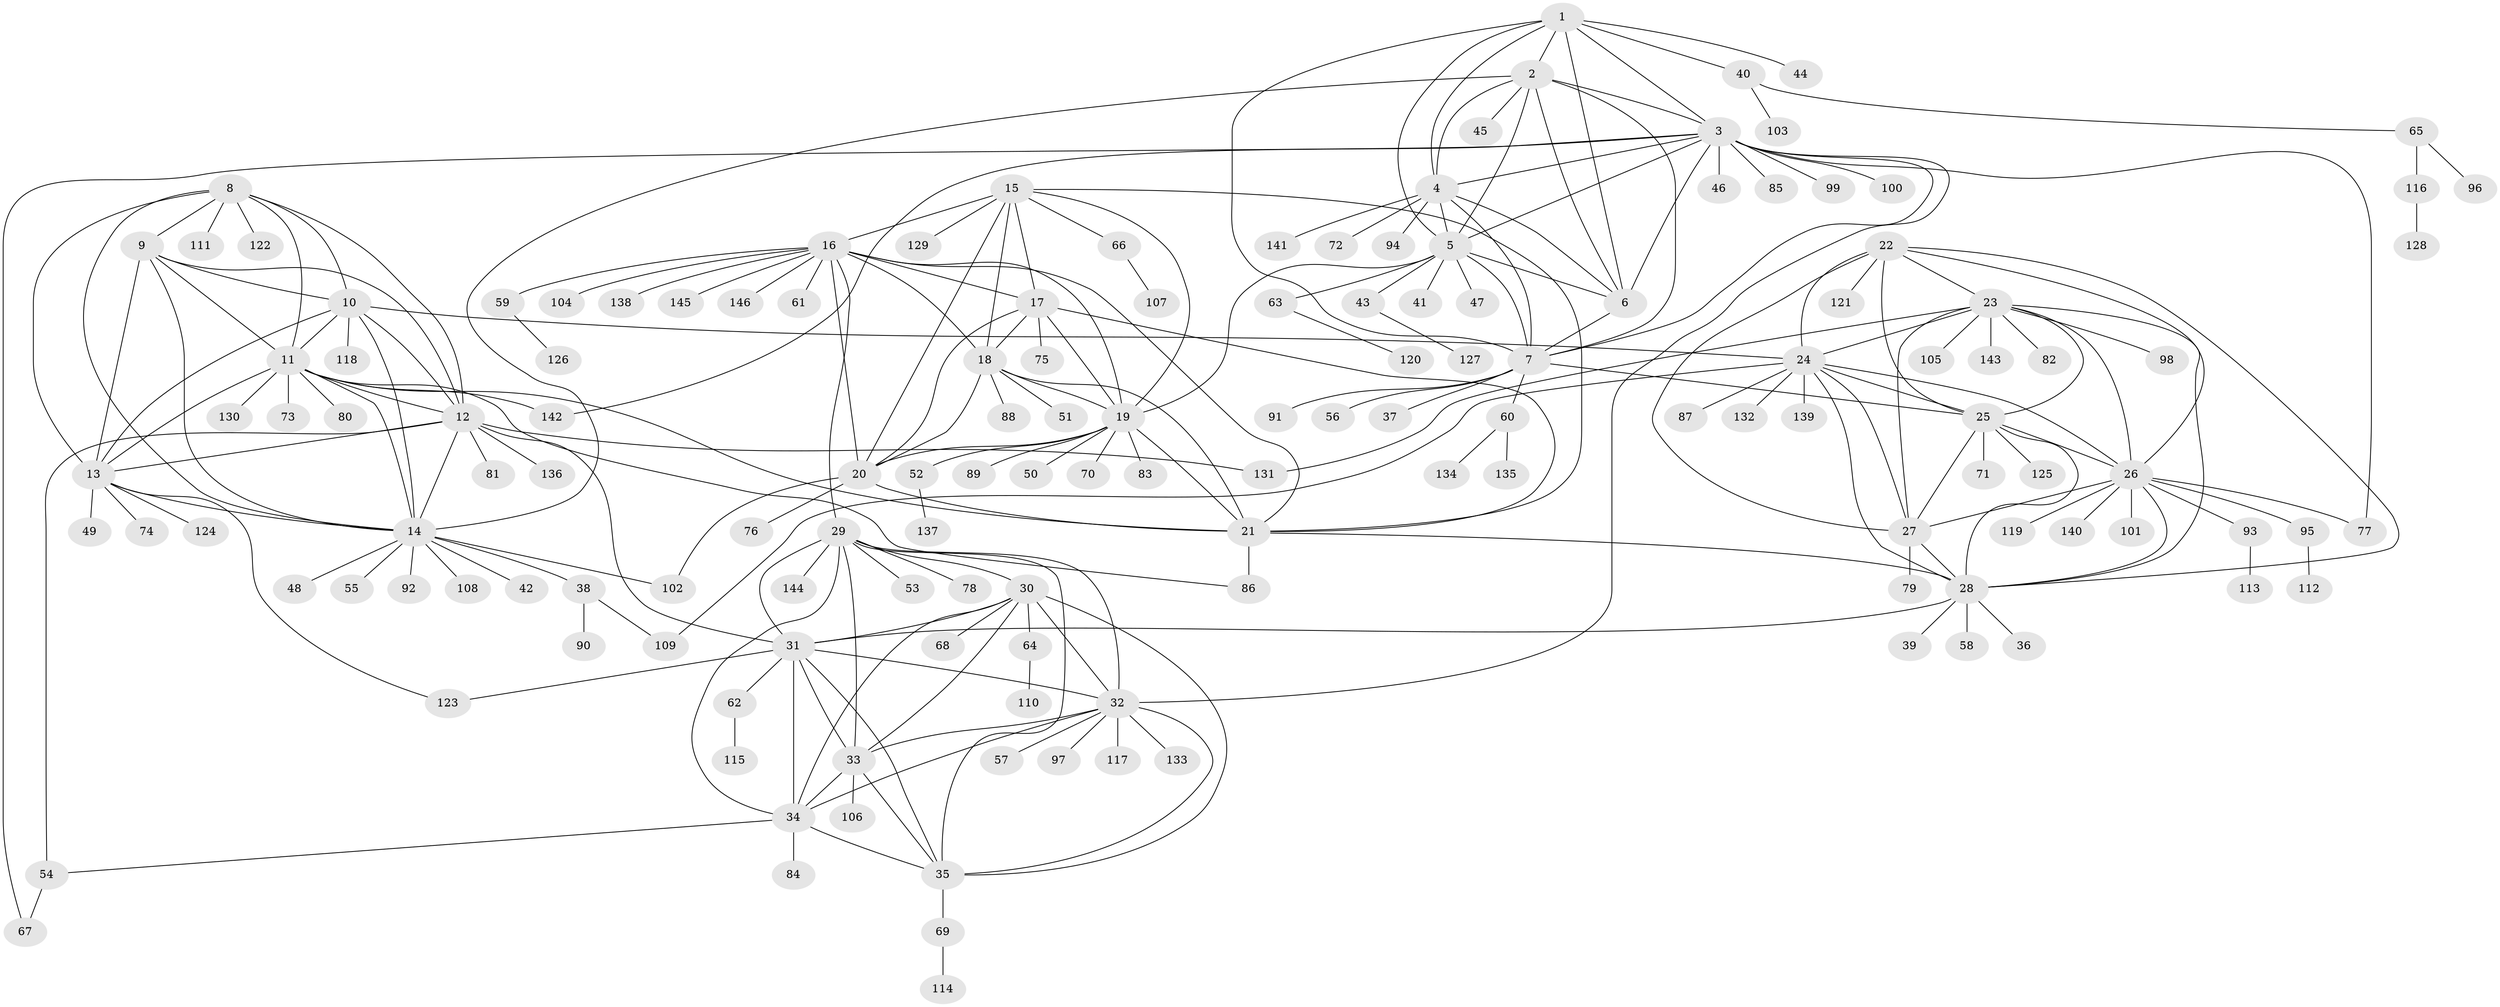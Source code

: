 // coarse degree distribution, {7: 0.0196078431372549, 6: 0.0392156862745098, 13: 0.029411764705882353, 8: 0.06862745098039216, 10: 0.029411764705882353, 5: 0.0196078431372549, 11: 0.00980392156862745, 12: 0.00980392156862745, 9: 0.0196078431372549, 3: 0.0392156862745098, 1: 0.6274509803921569, 2: 0.08823529411764706}
// Generated by graph-tools (version 1.1) at 2025/19/03/04/25 18:19:38]
// undirected, 146 vertices, 235 edges
graph export_dot {
graph [start="1"]
  node [color=gray90,style=filled];
  1;
  2;
  3;
  4;
  5;
  6;
  7;
  8;
  9;
  10;
  11;
  12;
  13;
  14;
  15;
  16;
  17;
  18;
  19;
  20;
  21;
  22;
  23;
  24;
  25;
  26;
  27;
  28;
  29;
  30;
  31;
  32;
  33;
  34;
  35;
  36;
  37;
  38;
  39;
  40;
  41;
  42;
  43;
  44;
  45;
  46;
  47;
  48;
  49;
  50;
  51;
  52;
  53;
  54;
  55;
  56;
  57;
  58;
  59;
  60;
  61;
  62;
  63;
  64;
  65;
  66;
  67;
  68;
  69;
  70;
  71;
  72;
  73;
  74;
  75;
  76;
  77;
  78;
  79;
  80;
  81;
  82;
  83;
  84;
  85;
  86;
  87;
  88;
  89;
  90;
  91;
  92;
  93;
  94;
  95;
  96;
  97;
  98;
  99;
  100;
  101;
  102;
  103;
  104;
  105;
  106;
  107;
  108;
  109;
  110;
  111;
  112;
  113;
  114;
  115;
  116;
  117;
  118;
  119;
  120;
  121;
  122;
  123;
  124;
  125;
  126;
  127;
  128;
  129;
  130;
  131;
  132;
  133;
  134;
  135;
  136;
  137;
  138;
  139;
  140;
  141;
  142;
  143;
  144;
  145;
  146;
  1 -- 2;
  1 -- 3;
  1 -- 4;
  1 -- 5;
  1 -- 6;
  1 -- 7;
  1 -- 40;
  1 -- 44;
  2 -- 3;
  2 -- 4;
  2 -- 5;
  2 -- 6;
  2 -- 7;
  2 -- 14;
  2 -- 45;
  3 -- 4;
  3 -- 5;
  3 -- 6;
  3 -- 7;
  3 -- 32;
  3 -- 46;
  3 -- 67;
  3 -- 77;
  3 -- 85;
  3 -- 99;
  3 -- 100;
  3 -- 142;
  4 -- 5;
  4 -- 6;
  4 -- 7;
  4 -- 72;
  4 -- 94;
  4 -- 141;
  5 -- 6;
  5 -- 7;
  5 -- 19;
  5 -- 41;
  5 -- 43;
  5 -- 47;
  5 -- 63;
  6 -- 7;
  7 -- 25;
  7 -- 37;
  7 -- 56;
  7 -- 60;
  7 -- 91;
  8 -- 9;
  8 -- 10;
  8 -- 11;
  8 -- 12;
  8 -- 13;
  8 -- 14;
  8 -- 111;
  8 -- 122;
  9 -- 10;
  9 -- 11;
  9 -- 12;
  9 -- 13;
  9 -- 14;
  10 -- 11;
  10 -- 12;
  10 -- 13;
  10 -- 14;
  10 -- 24;
  10 -- 118;
  11 -- 12;
  11 -- 13;
  11 -- 14;
  11 -- 21;
  11 -- 73;
  11 -- 80;
  11 -- 86;
  11 -- 130;
  11 -- 142;
  12 -- 13;
  12 -- 14;
  12 -- 31;
  12 -- 54;
  12 -- 81;
  12 -- 131;
  12 -- 136;
  13 -- 14;
  13 -- 49;
  13 -- 74;
  13 -- 123;
  13 -- 124;
  14 -- 38;
  14 -- 42;
  14 -- 48;
  14 -- 55;
  14 -- 92;
  14 -- 102;
  14 -- 108;
  15 -- 16;
  15 -- 17;
  15 -- 18;
  15 -- 19;
  15 -- 20;
  15 -- 21;
  15 -- 66;
  15 -- 129;
  16 -- 17;
  16 -- 18;
  16 -- 19;
  16 -- 20;
  16 -- 21;
  16 -- 29;
  16 -- 59;
  16 -- 61;
  16 -- 104;
  16 -- 138;
  16 -- 145;
  16 -- 146;
  17 -- 18;
  17 -- 19;
  17 -- 20;
  17 -- 21;
  17 -- 75;
  18 -- 19;
  18 -- 20;
  18 -- 21;
  18 -- 51;
  18 -- 88;
  19 -- 20;
  19 -- 21;
  19 -- 50;
  19 -- 52;
  19 -- 70;
  19 -- 83;
  19 -- 89;
  20 -- 21;
  20 -- 76;
  20 -- 102;
  21 -- 28;
  21 -- 86;
  22 -- 23;
  22 -- 24;
  22 -- 25;
  22 -- 26;
  22 -- 27;
  22 -- 28;
  22 -- 121;
  23 -- 24;
  23 -- 25;
  23 -- 26;
  23 -- 27;
  23 -- 28;
  23 -- 82;
  23 -- 98;
  23 -- 105;
  23 -- 131;
  23 -- 143;
  24 -- 25;
  24 -- 26;
  24 -- 27;
  24 -- 28;
  24 -- 87;
  24 -- 109;
  24 -- 132;
  24 -- 139;
  25 -- 26;
  25 -- 27;
  25 -- 28;
  25 -- 71;
  25 -- 125;
  26 -- 27;
  26 -- 28;
  26 -- 77;
  26 -- 93;
  26 -- 95;
  26 -- 101;
  26 -- 119;
  26 -- 140;
  27 -- 28;
  27 -- 79;
  28 -- 31;
  28 -- 36;
  28 -- 39;
  28 -- 58;
  29 -- 30;
  29 -- 31;
  29 -- 32;
  29 -- 33;
  29 -- 34;
  29 -- 35;
  29 -- 53;
  29 -- 78;
  29 -- 144;
  30 -- 31;
  30 -- 32;
  30 -- 33;
  30 -- 34;
  30 -- 35;
  30 -- 64;
  30 -- 68;
  31 -- 32;
  31 -- 33;
  31 -- 34;
  31 -- 35;
  31 -- 62;
  31 -- 123;
  32 -- 33;
  32 -- 34;
  32 -- 35;
  32 -- 57;
  32 -- 97;
  32 -- 117;
  32 -- 133;
  33 -- 34;
  33 -- 35;
  33 -- 106;
  34 -- 35;
  34 -- 54;
  34 -- 84;
  35 -- 69;
  38 -- 90;
  38 -- 109;
  40 -- 65;
  40 -- 103;
  43 -- 127;
  52 -- 137;
  54 -- 67;
  59 -- 126;
  60 -- 134;
  60 -- 135;
  62 -- 115;
  63 -- 120;
  64 -- 110;
  65 -- 96;
  65 -- 116;
  66 -- 107;
  69 -- 114;
  93 -- 113;
  95 -- 112;
  116 -- 128;
}
